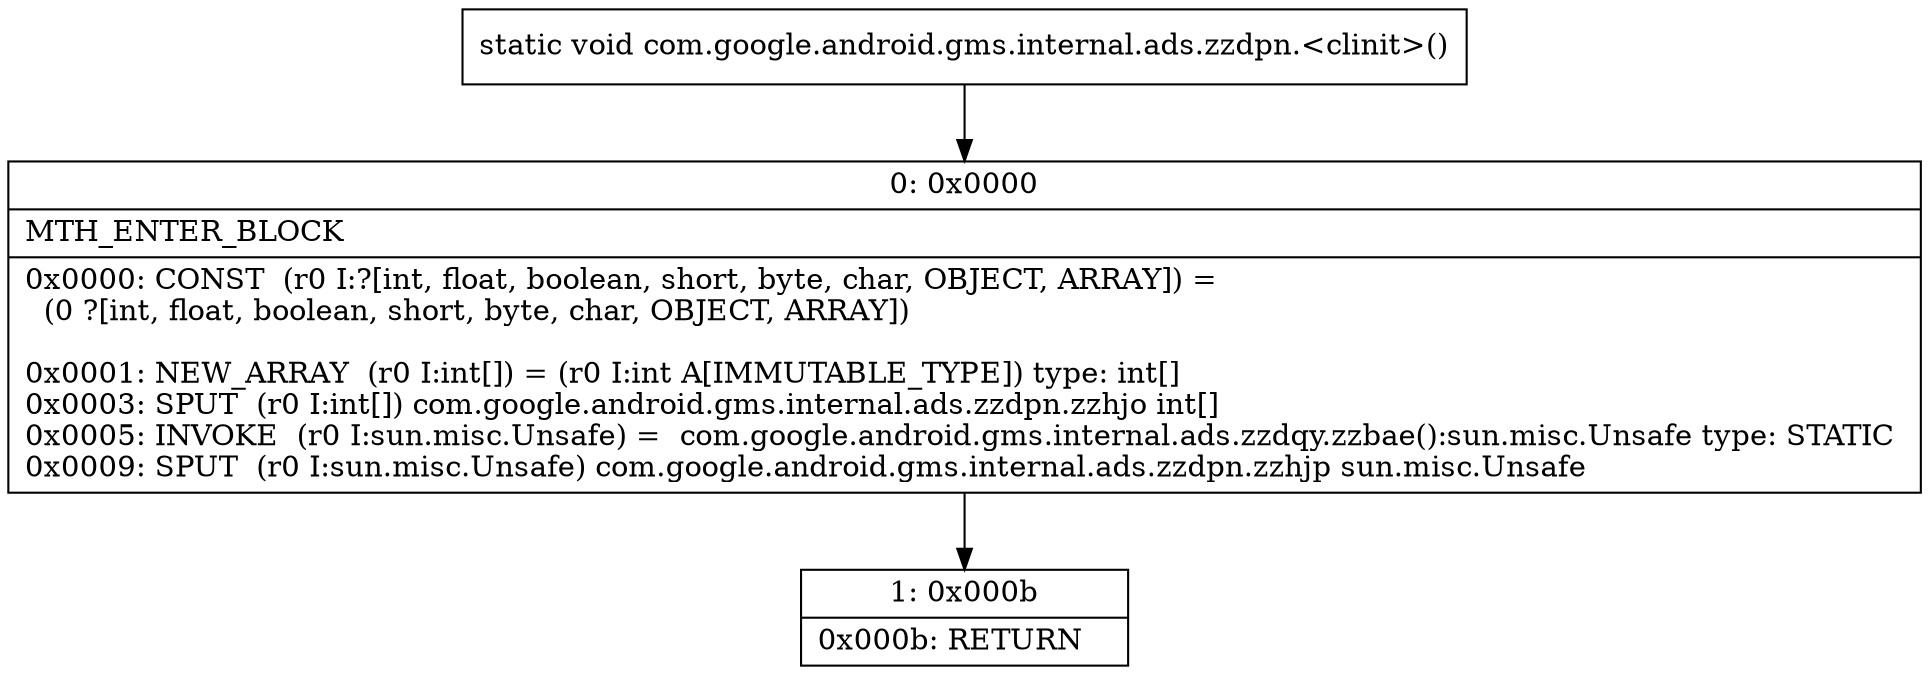 digraph "CFG forcom.google.android.gms.internal.ads.zzdpn.\<clinit\>()V" {
Node_0 [shape=record,label="{0\:\ 0x0000|MTH_ENTER_BLOCK\l|0x0000: CONST  (r0 I:?[int, float, boolean, short, byte, char, OBJECT, ARRAY]) = \l  (0 ?[int, float, boolean, short, byte, char, OBJECT, ARRAY])\l \l0x0001: NEW_ARRAY  (r0 I:int[]) = (r0 I:int A[IMMUTABLE_TYPE]) type: int[] \l0x0003: SPUT  (r0 I:int[]) com.google.android.gms.internal.ads.zzdpn.zzhjo int[] \l0x0005: INVOKE  (r0 I:sun.misc.Unsafe) =  com.google.android.gms.internal.ads.zzdqy.zzbae():sun.misc.Unsafe type: STATIC \l0x0009: SPUT  (r0 I:sun.misc.Unsafe) com.google.android.gms.internal.ads.zzdpn.zzhjp sun.misc.Unsafe \l}"];
Node_1 [shape=record,label="{1\:\ 0x000b|0x000b: RETURN   \l}"];
MethodNode[shape=record,label="{static void com.google.android.gms.internal.ads.zzdpn.\<clinit\>() }"];
MethodNode -> Node_0;
Node_0 -> Node_1;
}

